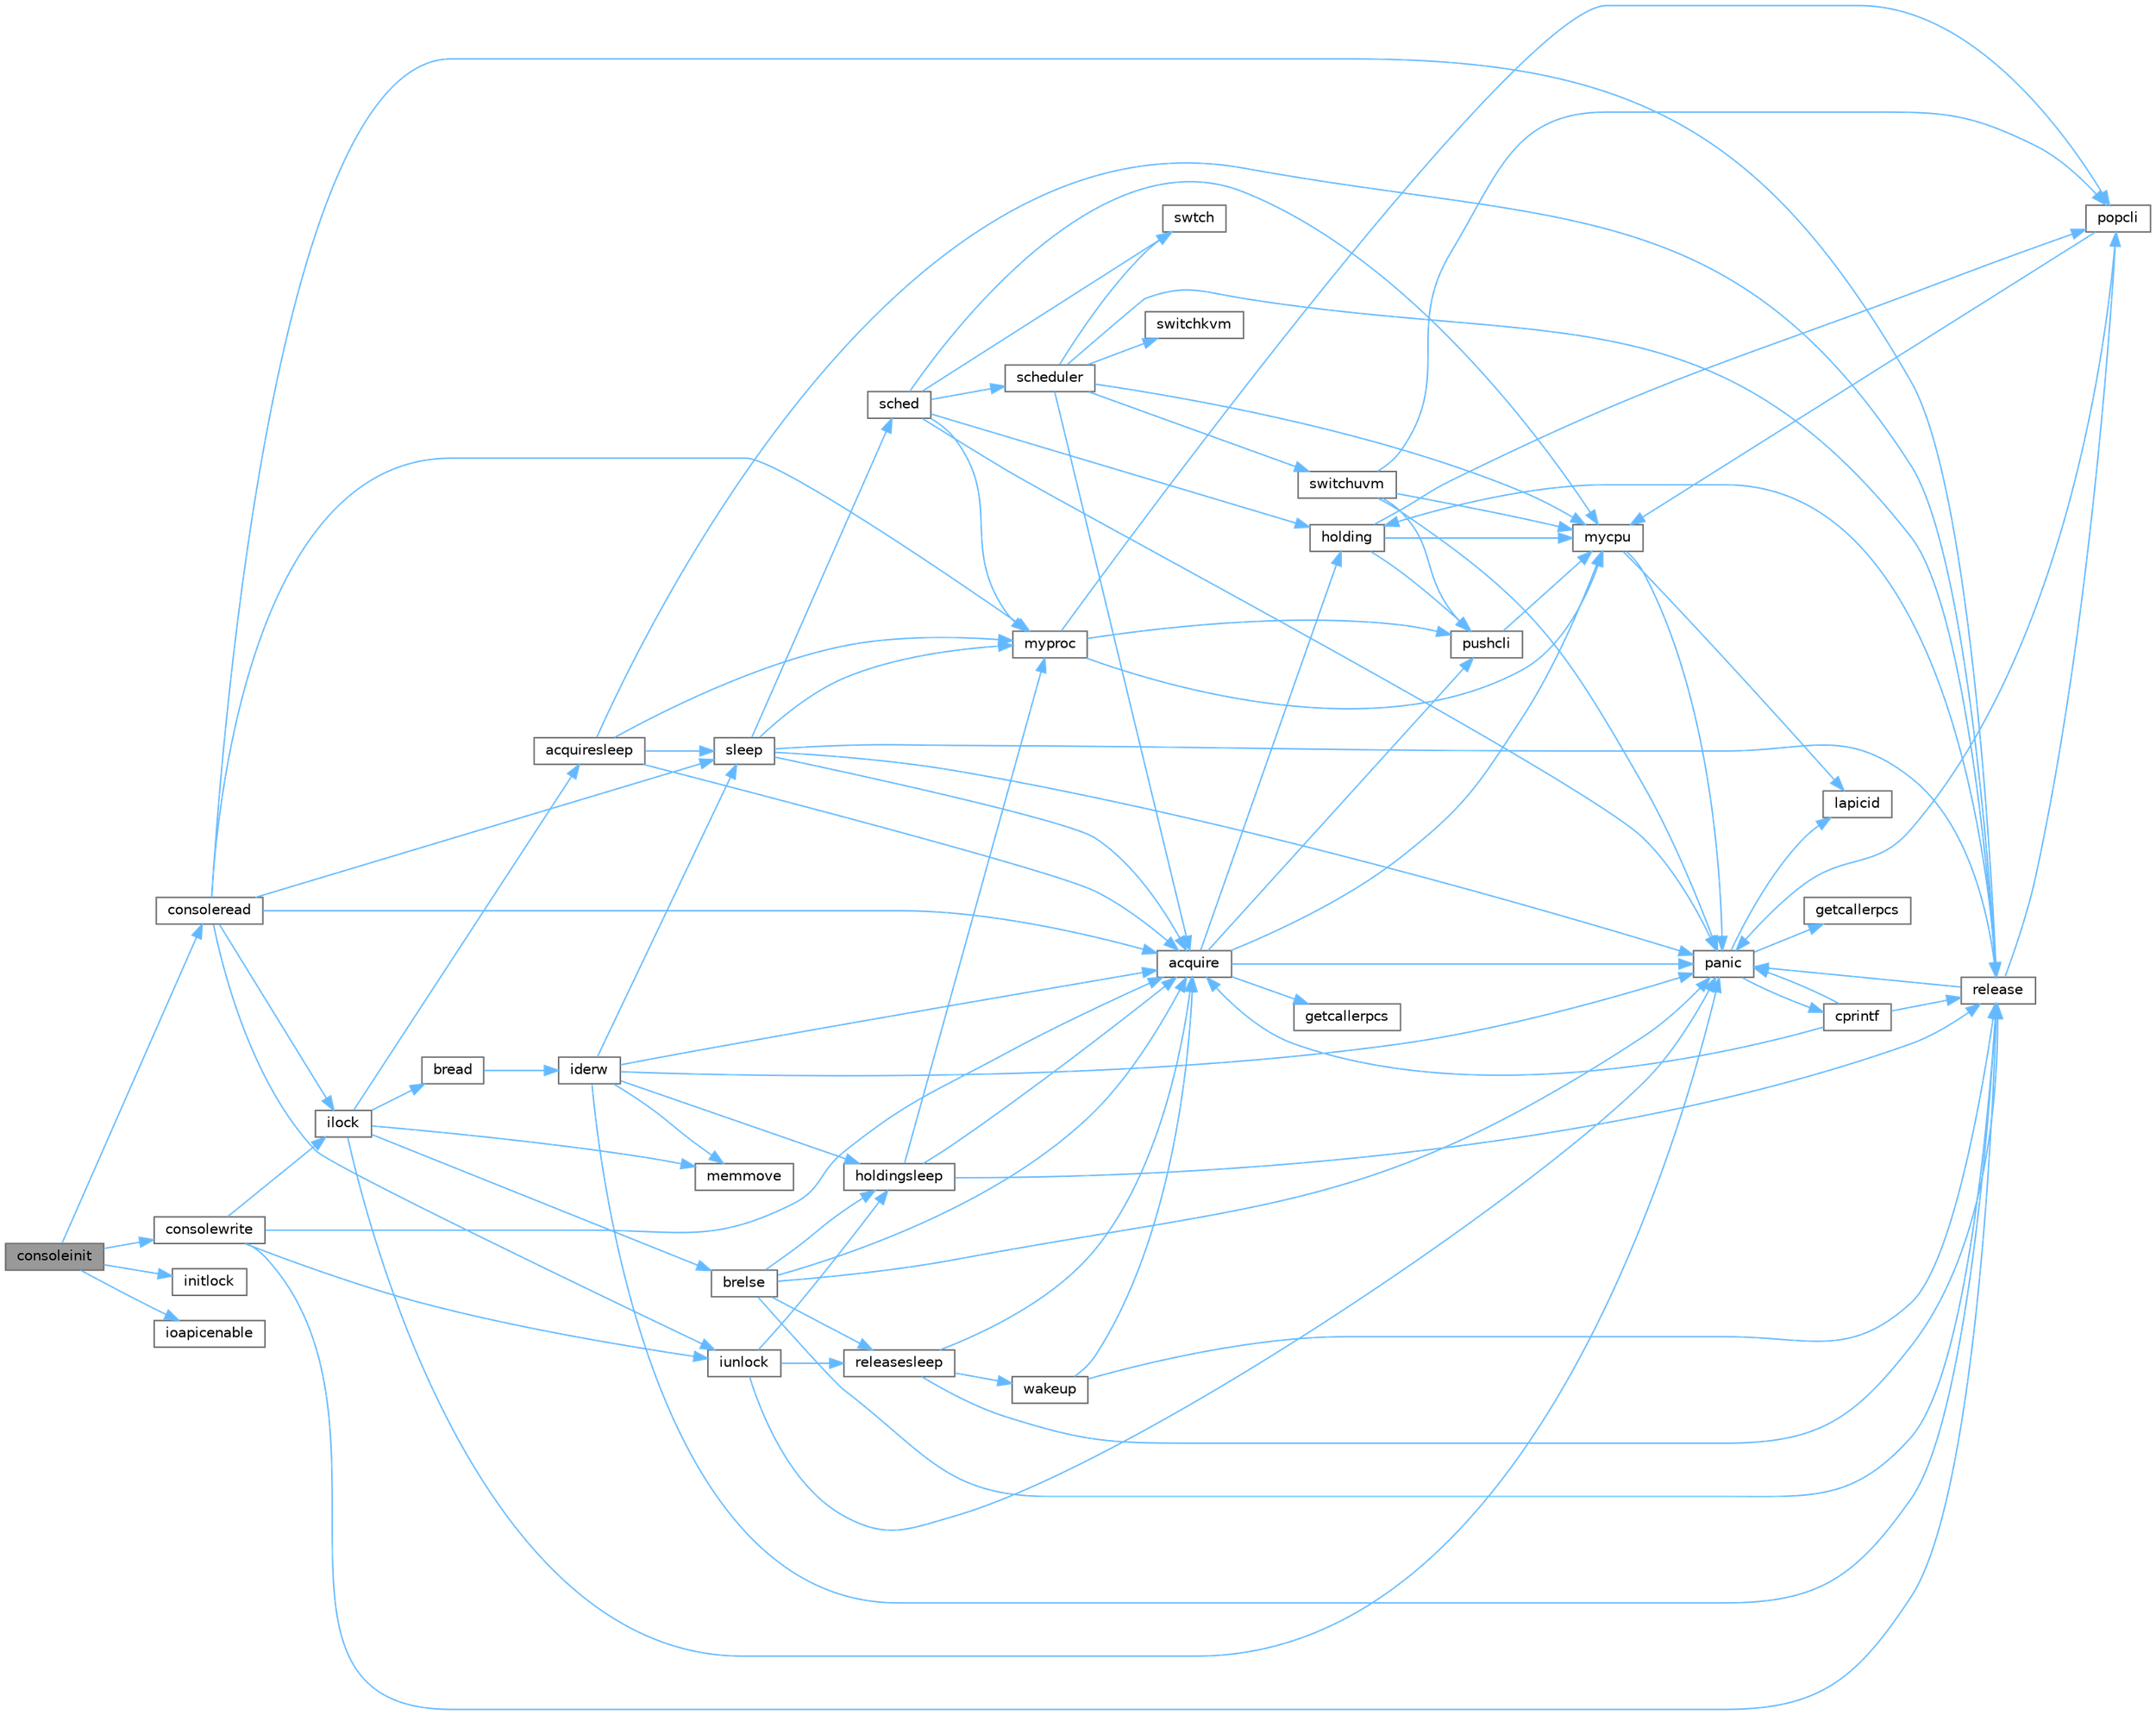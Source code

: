 digraph "consoleinit"
{
 // LATEX_PDF_SIZE
  bgcolor="transparent";
  edge [fontname=Helvetica,fontsize=10,labelfontname=Helvetica,labelfontsize=10];
  node [fontname=Helvetica,fontsize=10,shape=box,height=0.2,width=0.4];
  rankdir="LR";
  Node1 [id="Node000001",label="consoleinit",height=0.2,width=0.4,color="gray40", fillcolor="grey60", style="filled", fontcolor="black",tooltip=" "];
  Node1 -> Node2 [id="edge1_Node000001_Node000002",color="steelblue1",style="solid",tooltip=" "];
  Node2 [id="Node000002",label="consoleread",height=0.2,width=0.4,color="grey40", fillcolor="white", style="filled",URL="$d0/d56/console_8c.html#a28ac85a90987662e306ca8efbfe16074",tooltip=" "];
  Node2 -> Node3 [id="edge2_Node000002_Node000003",color="steelblue1",style="solid",tooltip=" "];
  Node3 [id="Node000003",label="acquire",height=0.2,width=0.4,color="grey40", fillcolor="white", style="filled",URL="$d3/d2d/spinlock_8c.html#aed377f16a085b00de3a4b32392adbdfb",tooltip=" "];
  Node3 -> Node4 [id="edge3_Node000003_Node000004",color="steelblue1",style="solid",tooltip=" "];
  Node4 [id="Node000004",label="getcallerpcs",height=0.2,width=0.4,color="grey40", fillcolor="white", style="filled",URL="$d3/d2d/spinlock_8c.html#a6ac35304ea80f01086b47edcc2328010",tooltip=" "];
  Node3 -> Node5 [id="edge4_Node000003_Node000005",color="steelblue1",style="solid",tooltip=" "];
  Node5 [id="Node000005",label="holding",height=0.2,width=0.4,color="grey40", fillcolor="white", style="filled",URL="$d3/d2d/spinlock_8c.html#aea48df3e5cfb903179ad3dc78ab502d9",tooltip=" "];
  Node5 -> Node6 [id="edge5_Node000005_Node000006",color="steelblue1",style="solid",tooltip=" "];
  Node6 [id="Node000006",label="mycpu",height=0.2,width=0.4,color="grey40", fillcolor="white", style="filled",URL="$d3/dda/proc_8c.html#ad427959ad025dabd8cd393b27ec39160",tooltip=" "];
  Node6 -> Node7 [id="edge6_Node000006_Node000007",color="steelblue1",style="solid",tooltip=" "];
  Node7 [id="Node000007",label="lapicid",height=0.2,width=0.4,color="grey40", fillcolor="white", style="filled",URL="$dc/df6/lapic_8c.html#a627f7996b64f99d885244a5102c85164",tooltip=" "];
  Node6 -> Node8 [id="edge7_Node000006_Node000008",color="steelblue1",style="solid",tooltip=" "];
  Node8 [id="Node000008",label="panic",height=0.2,width=0.4,color="grey40", fillcolor="white", style="filled",URL="$d0/d56/console_8c.html#a95c0aca5d6d7487933984f08b189917a",tooltip=" "];
  Node8 -> Node9 [id="edge8_Node000008_Node000009",color="steelblue1",style="solid",tooltip=" "];
  Node9 [id="Node000009",label="cprintf",height=0.2,width=0.4,color="grey40", fillcolor="white", style="filled",URL="$d0/d56/console_8c.html#a90f0742d846503e4ed1804f1df421ec6",tooltip=" "];
  Node9 -> Node3 [id="edge9_Node000009_Node000003",color="steelblue1",style="solid",tooltip=" "];
  Node9 -> Node8 [id="edge10_Node000009_Node000008",color="steelblue1",style="solid",tooltip=" "];
  Node9 -> Node10 [id="edge11_Node000009_Node000010",color="steelblue1",style="solid",tooltip=" "];
  Node10 [id="Node000010",label="release",height=0.2,width=0.4,color="grey40", fillcolor="white", style="filled",URL="$d3/d2d/spinlock_8c.html#a1cee376aa9a00e754bf5481cd5f3d97b",tooltip=" "];
  Node10 -> Node5 [id="edge12_Node000010_Node000005",color="steelblue1",style="solid",tooltip=" "];
  Node10 -> Node8 [id="edge13_Node000010_Node000008",color="steelblue1",style="solid",tooltip=" "];
  Node10 -> Node11 [id="edge14_Node000010_Node000011",color="steelblue1",style="solid",tooltip=" "];
  Node11 [id="Node000011",label="popcli",height=0.2,width=0.4,color="grey40", fillcolor="white", style="filled",URL="$d3/d2d/spinlock_8c.html#ae3424f669269fef400ce29c3aeb43fdb",tooltip=" "];
  Node11 -> Node6 [id="edge15_Node000011_Node000006",color="steelblue1",style="solid",tooltip=" "];
  Node11 -> Node8 [id="edge16_Node000011_Node000008",color="steelblue1",style="solid",tooltip=" "];
  Node8 -> Node12 [id="edge17_Node000008_Node000012",color="steelblue1",style="solid",tooltip=" "];
  Node12 [id="Node000012",label="getcallerpcs",height=0.2,width=0.4,color="grey40", fillcolor="white", style="filled",URL="$d5/d64/defs_8h.html#a4105de9e2969515d6c6c795c4386f69f",tooltip=" "];
  Node8 -> Node7 [id="edge18_Node000008_Node000007",color="steelblue1",style="solid",tooltip=" "];
  Node5 -> Node11 [id="edge19_Node000005_Node000011",color="steelblue1",style="solid",tooltip=" "];
  Node5 -> Node13 [id="edge20_Node000005_Node000013",color="steelblue1",style="solid",tooltip=" "];
  Node13 [id="Node000013",label="pushcli",height=0.2,width=0.4,color="grey40", fillcolor="white", style="filled",URL="$d3/d2d/spinlock_8c.html#a206b749d1b7768dadce61cbcde7e0f1c",tooltip=" "];
  Node13 -> Node6 [id="edge21_Node000013_Node000006",color="steelblue1",style="solid",tooltip=" "];
  Node3 -> Node6 [id="edge22_Node000003_Node000006",color="steelblue1",style="solid",tooltip=" "];
  Node3 -> Node8 [id="edge23_Node000003_Node000008",color="steelblue1",style="solid",tooltip=" "];
  Node3 -> Node13 [id="edge24_Node000003_Node000013",color="steelblue1",style="solid",tooltip=" "];
  Node2 -> Node14 [id="edge25_Node000002_Node000014",color="steelblue1",style="solid",tooltip=" "];
  Node14 [id="Node000014",label="ilock",height=0.2,width=0.4,color="grey40", fillcolor="white", style="filled",URL="$d2/d5a/fs_8c.html#aed28187406d84a3aa71f10c6235a03ec",tooltip=" "];
  Node14 -> Node15 [id="edge26_Node000014_Node000015",color="steelblue1",style="solid",tooltip=" "];
  Node15 [id="Node000015",label="acquiresleep",height=0.2,width=0.4,color="grey40", fillcolor="white", style="filled",URL="$d8/dd1/sleeplock_8c.html#aaad2d7a86d4859982dd9a132f5128ff2",tooltip=" "];
  Node15 -> Node3 [id="edge27_Node000015_Node000003",color="steelblue1",style="solid",tooltip=" "];
  Node15 -> Node16 [id="edge28_Node000015_Node000016",color="steelblue1",style="solid",tooltip=" "];
  Node16 [id="Node000016",label="myproc",height=0.2,width=0.4,color="grey40", fillcolor="white", style="filled",URL="$d3/dda/proc_8c.html#a41af0935f3989aae450cf8988cd9c3a9",tooltip=" "];
  Node16 -> Node6 [id="edge29_Node000016_Node000006",color="steelblue1",style="solid",tooltip=" "];
  Node16 -> Node11 [id="edge30_Node000016_Node000011",color="steelblue1",style="solid",tooltip=" "];
  Node16 -> Node13 [id="edge31_Node000016_Node000013",color="steelblue1",style="solid",tooltip=" "];
  Node15 -> Node10 [id="edge32_Node000015_Node000010",color="steelblue1",style="solid",tooltip=" "];
  Node15 -> Node17 [id="edge33_Node000015_Node000017",color="steelblue1",style="solid",tooltip=" "];
  Node17 [id="Node000017",label="sleep",height=0.2,width=0.4,color="grey40", fillcolor="white", style="filled",URL="$d3/dda/proc_8c.html#ae70cc0370342e46f6db3bec367232457",tooltip=" "];
  Node17 -> Node3 [id="edge34_Node000017_Node000003",color="steelblue1",style="solid",tooltip=" "];
  Node17 -> Node16 [id="edge35_Node000017_Node000016",color="steelblue1",style="solid",tooltip=" "];
  Node17 -> Node8 [id="edge36_Node000017_Node000008",color="steelblue1",style="solid",tooltip=" "];
  Node17 -> Node10 [id="edge37_Node000017_Node000010",color="steelblue1",style="solid",tooltip=" "];
  Node17 -> Node18 [id="edge38_Node000017_Node000018",color="steelblue1",style="solid",tooltip=" "];
  Node18 [id="Node000018",label="sched",height=0.2,width=0.4,color="grey40", fillcolor="white", style="filled",URL="$d3/dda/proc_8c.html#ad788da91743c333b5bed7c4a0dd12365",tooltip=" "];
  Node18 -> Node5 [id="edge39_Node000018_Node000005",color="steelblue1",style="solid",tooltip=" "];
  Node18 -> Node6 [id="edge40_Node000018_Node000006",color="steelblue1",style="solid",tooltip=" "];
  Node18 -> Node16 [id="edge41_Node000018_Node000016",color="steelblue1",style="solid",tooltip=" "];
  Node18 -> Node8 [id="edge42_Node000018_Node000008",color="steelblue1",style="solid",tooltip=" "];
  Node18 -> Node19 [id="edge43_Node000018_Node000019",color="steelblue1",style="solid",tooltip=" "];
  Node19 [id="Node000019",label="scheduler",height=0.2,width=0.4,color="grey40", fillcolor="white", style="filled",URL="$d3/dda/proc_8c.html#a9fa00b0be5d3c4781048861e2506eb63",tooltip=" "];
  Node19 -> Node3 [id="edge44_Node000019_Node000003",color="steelblue1",style="solid",tooltip=" "];
  Node19 -> Node6 [id="edge45_Node000019_Node000006",color="steelblue1",style="solid",tooltip=" "];
  Node19 -> Node10 [id="edge46_Node000019_Node000010",color="steelblue1",style="solid",tooltip=" "];
  Node19 -> Node20 [id="edge47_Node000019_Node000020",color="steelblue1",style="solid",tooltip=" "];
  Node20 [id="Node000020",label="switchkvm",height=0.2,width=0.4,color="grey40", fillcolor="white", style="filled",URL="$de/de9/vm_8c.html#a02ca0670bc1fe12e38453082631ff360",tooltip=" "];
  Node19 -> Node21 [id="edge48_Node000019_Node000021",color="steelblue1",style="solid",tooltip=" "];
  Node21 [id="Node000021",label="switchuvm",height=0.2,width=0.4,color="grey40", fillcolor="white", style="filled",URL="$de/de9/vm_8c.html#a87c90f0ab2a1b11c2b55f4e483bb8493",tooltip=" "];
  Node21 -> Node6 [id="edge49_Node000021_Node000006",color="steelblue1",style="solid",tooltip=" "];
  Node21 -> Node8 [id="edge50_Node000021_Node000008",color="steelblue1",style="solid",tooltip=" "];
  Node21 -> Node11 [id="edge51_Node000021_Node000011",color="steelblue1",style="solid",tooltip=" "];
  Node21 -> Node13 [id="edge52_Node000021_Node000013",color="steelblue1",style="solid",tooltip=" "];
  Node19 -> Node22 [id="edge53_Node000019_Node000022",color="steelblue1",style="solid",tooltip=" "];
  Node22 [id="Node000022",label="swtch",height=0.2,width=0.4,color="grey40", fillcolor="white", style="filled",URL="$d5/d64/defs_8h.html#a1d9e7047d3dfb57809a2541d8387705e",tooltip=" "];
  Node18 -> Node22 [id="edge54_Node000018_Node000022",color="steelblue1",style="solid",tooltip=" "];
  Node14 -> Node23 [id="edge55_Node000014_Node000023",color="steelblue1",style="solid",tooltip=" "];
  Node23 [id="Node000023",label="bread",height=0.2,width=0.4,color="grey40", fillcolor="white", style="filled",URL="$dc/de6/bio_8c.html#a30b8d2ef2300ed8e3d879a428fe39898",tooltip=" "];
  Node23 -> Node24 [id="edge56_Node000023_Node000024",color="steelblue1",style="solid",tooltip=" "];
  Node24 [id="Node000024",label="iderw",height=0.2,width=0.4,color="grey40", fillcolor="white", style="filled",URL="$da/d9b/memide_8c.html#a7f36b008f02088c86f76e98e05b55af5",tooltip=" "];
  Node24 -> Node3 [id="edge57_Node000024_Node000003",color="steelblue1",style="solid",tooltip=" "];
  Node24 -> Node25 [id="edge58_Node000024_Node000025",color="steelblue1",style="solid",tooltip=" "];
  Node25 [id="Node000025",label="holdingsleep",height=0.2,width=0.4,color="grey40", fillcolor="white", style="filled",URL="$d8/dd1/sleeplock_8c.html#a6fdbe54cbecd8fc67d74793b27adcf05",tooltip=" "];
  Node25 -> Node3 [id="edge59_Node000025_Node000003",color="steelblue1",style="solid",tooltip=" "];
  Node25 -> Node16 [id="edge60_Node000025_Node000016",color="steelblue1",style="solid",tooltip=" "];
  Node25 -> Node10 [id="edge61_Node000025_Node000010",color="steelblue1",style="solid",tooltip=" "];
  Node24 -> Node26 [id="edge62_Node000024_Node000026",color="steelblue1",style="solid",tooltip=" "];
  Node26 [id="Node000026",label="memmove",height=0.2,width=0.4,color="grey40", fillcolor="white", style="filled",URL="$d1/db0/string_8c.html#a07f97e2ed1ce37955192d52de8f4911f",tooltip=" "];
  Node24 -> Node8 [id="edge63_Node000024_Node000008",color="steelblue1",style="solid",tooltip=" "];
  Node24 -> Node10 [id="edge64_Node000024_Node000010",color="steelblue1",style="solid",tooltip=" "];
  Node24 -> Node17 [id="edge65_Node000024_Node000017",color="steelblue1",style="solid",tooltip=" "];
  Node14 -> Node27 [id="edge66_Node000014_Node000027",color="steelblue1",style="solid",tooltip=" "];
  Node27 [id="Node000027",label="brelse",height=0.2,width=0.4,color="grey40", fillcolor="white", style="filled",URL="$dc/de6/bio_8c.html#ab5335aeb503731104314321a78a6d727",tooltip=" "];
  Node27 -> Node3 [id="edge67_Node000027_Node000003",color="steelblue1",style="solid",tooltip=" "];
  Node27 -> Node25 [id="edge68_Node000027_Node000025",color="steelblue1",style="solid",tooltip=" "];
  Node27 -> Node8 [id="edge69_Node000027_Node000008",color="steelblue1",style="solid",tooltip=" "];
  Node27 -> Node10 [id="edge70_Node000027_Node000010",color="steelblue1",style="solid",tooltip=" "];
  Node27 -> Node28 [id="edge71_Node000027_Node000028",color="steelblue1",style="solid",tooltip=" "];
  Node28 [id="Node000028",label="releasesleep",height=0.2,width=0.4,color="grey40", fillcolor="white", style="filled",URL="$d8/dd1/sleeplock_8c.html#aa997067c2c9bfef15af6fa0a10c20f4a",tooltip=" "];
  Node28 -> Node3 [id="edge72_Node000028_Node000003",color="steelblue1",style="solid",tooltip=" "];
  Node28 -> Node10 [id="edge73_Node000028_Node000010",color="steelblue1",style="solid",tooltip=" "];
  Node28 -> Node29 [id="edge74_Node000028_Node000029",color="steelblue1",style="solid",tooltip=" "];
  Node29 [id="Node000029",label="wakeup",height=0.2,width=0.4,color="grey40", fillcolor="white", style="filled",URL="$d3/dda/proc_8c.html#a4a34d9f03e436cfa09b88f735f6ee952",tooltip=" "];
  Node29 -> Node3 [id="edge75_Node000029_Node000003",color="steelblue1",style="solid",tooltip=" "];
  Node29 -> Node10 [id="edge76_Node000029_Node000010",color="steelblue1",style="solid",tooltip=" "];
  Node14 -> Node26 [id="edge77_Node000014_Node000026",color="steelblue1",style="solid",tooltip=" "];
  Node14 -> Node8 [id="edge78_Node000014_Node000008",color="steelblue1",style="solid",tooltip=" "];
  Node2 -> Node30 [id="edge79_Node000002_Node000030",color="steelblue1",style="solid",tooltip=" "];
  Node30 [id="Node000030",label="iunlock",height=0.2,width=0.4,color="grey40", fillcolor="white", style="filled",URL="$d2/d5a/fs_8c.html#ae4e29916219b9293b37f9c34220694fe",tooltip=" "];
  Node30 -> Node25 [id="edge80_Node000030_Node000025",color="steelblue1",style="solid",tooltip=" "];
  Node30 -> Node8 [id="edge81_Node000030_Node000008",color="steelblue1",style="solid",tooltip=" "];
  Node30 -> Node28 [id="edge82_Node000030_Node000028",color="steelblue1",style="solid",tooltip=" "];
  Node2 -> Node16 [id="edge83_Node000002_Node000016",color="steelblue1",style="solid",tooltip=" "];
  Node2 -> Node10 [id="edge84_Node000002_Node000010",color="steelblue1",style="solid",tooltip=" "];
  Node2 -> Node17 [id="edge85_Node000002_Node000017",color="steelblue1",style="solid",tooltip=" "];
  Node1 -> Node31 [id="edge86_Node000001_Node000031",color="steelblue1",style="solid",tooltip=" "];
  Node31 [id="Node000031",label="consolewrite",height=0.2,width=0.4,color="grey40", fillcolor="white", style="filled",URL="$d0/d56/console_8c.html#a6af7eb39268127d389792cec37785666",tooltip=" "];
  Node31 -> Node3 [id="edge87_Node000031_Node000003",color="steelblue1",style="solid",tooltip=" "];
  Node31 -> Node14 [id="edge88_Node000031_Node000014",color="steelblue1",style="solid",tooltip=" "];
  Node31 -> Node30 [id="edge89_Node000031_Node000030",color="steelblue1",style="solid",tooltip=" "];
  Node31 -> Node10 [id="edge90_Node000031_Node000010",color="steelblue1",style="solid",tooltip=" "];
  Node1 -> Node32 [id="edge91_Node000001_Node000032",color="steelblue1",style="solid",tooltip=" "];
  Node32 [id="Node000032",label="initlock",height=0.2,width=0.4,color="grey40", fillcolor="white", style="filled",URL="$d3/d2d/spinlock_8c.html#abda07b4a007b2e888d9d783920460b89",tooltip=" "];
  Node1 -> Node33 [id="edge92_Node000001_Node000033",color="steelblue1",style="solid",tooltip=" "];
  Node33 [id="Node000033",label="ioapicenable",height=0.2,width=0.4,color="grey40", fillcolor="white", style="filled",URL="$dd/d61/ioapic_8c.html#a9688537a0879e9e2ac5a90184e2ef987",tooltip=" "];
}
